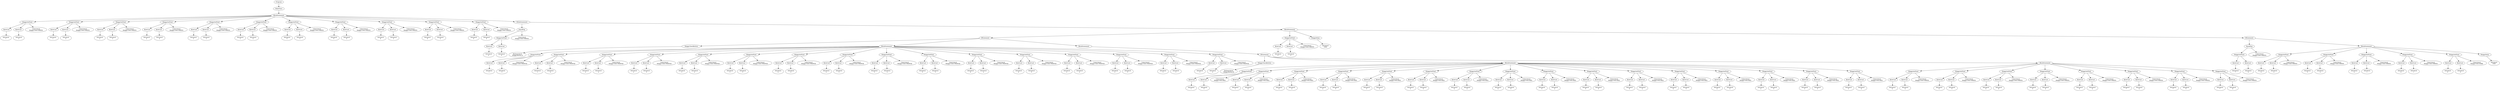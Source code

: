 digraph ASTGraph {
0 [ label="Program" ];
1 [ label="MainClass" ];
0 -> 1
2 [ label="BlockStatement" ];
1 -> 2
3 [ label="MeggySetPixel" ];
2 -> 3
4 [ label="ByteCast" ];
3 -> 4
5 [ label="IntLiteral\n1" ];
4 -> 5
6 [ label="ByteCast" ];
3 -> 6
7 [ label="IntLiteral\n3" ];
6 -> 7
8 [ label="ColorLiteral\nMeggy.Color.GREEN" ];
3 -> 8
9 [ label="MeggySetPixel" ];
2 -> 9
10 [ label="ByteCast" ];
9 -> 10
11 [ label="IntLiteral\n1" ];
10 -> 11
12 [ label="ByteCast" ];
9 -> 12
13 [ label="IntLiteral\n4" ];
12 -> 13
14 [ label="ColorLiteral\nMeggy.Color.GREEN" ];
9 -> 14
15 [ label="MeggySetPixel" ];
2 -> 15
16 [ label="ByteCast" ];
15 -> 16
17 [ label="IntLiteral\n2" ];
16 -> 17
18 [ label="ByteCast" ];
15 -> 18
19 [ label="IntLiteral\n3" ];
18 -> 19
20 [ label="ColorLiteral\nMeggy.Color.GREEN" ];
15 -> 20
21 [ label="MeggySetPixel" ];
2 -> 21
22 [ label="ByteCast" ];
21 -> 22
23 [ label="IntLiteral\n2" ];
22 -> 23
24 [ label="ByteCast" ];
21 -> 24
25 [ label="IntLiteral\n4" ];
24 -> 25
26 [ label="ColorLiteral\nMeggy.Color.GREEN" ];
21 -> 26
27 [ label="MeggySetPixel" ];
2 -> 27
28 [ label="ByteCast" ];
27 -> 28
29 [ label="IntLiteral\n3" ];
28 -> 29
30 [ label="ByteCast" ];
27 -> 30
31 [ label="IntLiteral\n3" ];
30 -> 31
32 [ label="ColorLiteral\nMeggy.Color.GREEN" ];
27 -> 32
33 [ label="MeggySetPixel" ];
2 -> 33
34 [ label="ByteCast" ];
33 -> 34
35 [ label="IntLiteral\n3" ];
34 -> 35
36 [ label="ByteCast" ];
33 -> 36
37 [ label="IntLiteral\n4" ];
36 -> 37
38 [ label="ColorLiteral\nMeggy.Color.GREEN" ];
33 -> 38
39 [ label="MeggySetPixel" ];
2 -> 39
40 [ label="ByteCast" ];
39 -> 40
41 [ label="IntLiteral\n5" ];
40 -> 41
42 [ label="ByteCast" ];
39 -> 42
43 [ label="IntLiteral\n3" ];
42 -> 43
44 [ label="ColorLiteral\nMeggy.Color.GREEN" ];
39 -> 44
45 [ label="MeggySetPixel" ];
2 -> 45
46 [ label="ByteCast" ];
45 -> 46
47 [ label="IntLiteral\n5" ];
46 -> 47
48 [ label="ByteCast" ];
45 -> 48
49 [ label="IntLiteral\n4" ];
48 -> 49
50 [ label="ColorLiteral\nMeggy.Color.GREEN" ];
45 -> 50
51 [ label="MeggySetPixel" ];
2 -> 51
52 [ label="ByteCast" ];
51 -> 52
53 [ label="IntLiteral\n6" ];
52 -> 53
54 [ label="ByteCast" ];
51 -> 54
55 [ label="IntLiteral\n3" ];
54 -> 55
56 [ label="ColorLiteral\nMeggy.Color.GREEN" ];
51 -> 56
57 [ label="MeggySetPixel" ];
2 -> 57
58 [ label="ByteCast" ];
57 -> 58
59 [ label="IntLiteral\n6" ];
58 -> 59
60 [ label="ByteCast" ];
57 -> 60
61 [ label="IntLiteral\n4" ];
60 -> 61
62 [ label="ColorLiteral\nMeggy.Color.GREEN" ];
57 -> 62
63 [ label="MeggySetPixel" ];
2 -> 63
64 [ label="ByteCast" ];
63 -> 64
65 [ label="IntLiteral\n0" ];
64 -> 65
66 [ label="ByteCast" ];
63 -> 66
67 [ label="IntLiteral\n0" ];
66 -> 67
68 [ label="ColorLiteral\nMeggy.Color.GREEN" ];
63 -> 68
69 [ label="WhileStatement" ];
2 -> 69
70 [ label="EqualExp" ];
69 -> 70
71 [ label="MeggyGetPixel" ];
70 -> 71
72 [ label="ByteCast" ];
71 -> 72
73 [ label="IntLiteral\n0" ];
72 -> 73
74 [ label="ByteCast" ];
71 -> 74
75 [ label="IntLiteral\n0" ];
74 -> 75
76 [ label="ColorLiteral\nMeggy.Color.GREEN" ];
70 -> 76
77 [ label="BlockStatement" ];
69 -> 77
78 [ label="IfStatement" ];
77 -> 78
79 [ label="MeggyCheckButton" ];
78 -> 79
80 [ label="ButtonLiteral\nMeggy.Button.A" ];
79 -> 80
81 [ label="BlockStatement" ];
78 -> 81
82 [ label="MeggySetPixel" ];
81 -> 82
83 [ label="ByteCast" ];
82 -> 83
84 [ label="IntLiteral\n1" ];
83 -> 84
85 [ label="ByteCast" ];
82 -> 85
86 [ label="IntLiteral\n3" ];
85 -> 86
87 [ label="ColorLiteral\nMeggy.Color.ORANGE" ];
82 -> 87
88 [ label="MeggySetPixel" ];
81 -> 88
89 [ label="ByteCast" ];
88 -> 89
90 [ label="IntLiteral\n1" ];
89 -> 90
91 [ label="ByteCast" ];
88 -> 91
92 [ label="IntLiteral\n4" ];
91 -> 92
93 [ label="ColorLiteral\nMeggy.Color.ORANGE" ];
88 -> 93
94 [ label="MeggySetPixel" ];
81 -> 94
95 [ label="ByteCast" ];
94 -> 95
96 [ label="IntLiteral\n2" ];
95 -> 96
97 [ label="ByteCast" ];
94 -> 97
98 [ label="IntLiteral\n2" ];
97 -> 98
99 [ label="ColorLiteral\nMeggy.Color.ORANGE" ];
94 -> 99
100 [ label="MeggySetPixel" ];
81 -> 100
101 [ label="ByteCast" ];
100 -> 101
102 [ label="IntLiteral\n2" ];
101 -> 102
103 [ label="ByteCast" ];
100 -> 103
104 [ label="IntLiteral\n5" ];
103 -> 104
105 [ label="ColorLiteral\nMeggy.Color.ORANGE" ];
100 -> 105
106 [ label="MeggySetPixel" ];
81 -> 106
107 [ label="ByteCast" ];
106 -> 107
108 [ label="IntLiteral\n3" ];
107 -> 108
109 [ label="ByteCast" ];
106 -> 109
110 [ label="IntLiteral\n2" ];
109 -> 110
111 [ label="ColorLiteral\nMeggy.Color.ORANGE" ];
106 -> 111
112 [ label="MeggySetPixel" ];
81 -> 112
113 [ label="ByteCast" ];
112 -> 113
114 [ label="IntLiteral\n3" ];
113 -> 114
115 [ label="ByteCast" ];
112 -> 115
116 [ label="IntLiteral\n5" ];
115 -> 116
117 [ label="ColorLiteral\nMeggy.Color.ORANGE" ];
112 -> 117
118 [ label="MeggySetPixel" ];
81 -> 118
119 [ label="ByteCast" ];
118 -> 119
120 [ label="IntLiteral\n4" ];
119 -> 120
121 [ label="ByteCast" ];
118 -> 121
122 [ label="IntLiteral\n2" ];
121 -> 122
123 [ label="ColorLiteral\nMeggy.Color.ORANGE" ];
118 -> 123
124 [ label="MeggySetPixel" ];
81 -> 124
125 [ label="ByteCast" ];
124 -> 125
126 [ label="IntLiteral\n4" ];
125 -> 126
127 [ label="ByteCast" ];
124 -> 127
128 [ label="IntLiteral\n5" ];
127 -> 128
129 [ label="ColorLiteral\nMeggy.Color.ORANGE" ];
124 -> 129
130 [ label="MeggySetPixel" ];
81 -> 130
131 [ label="ByteCast" ];
130 -> 131
132 [ label="IntLiteral\n5" ];
131 -> 132
133 [ label="ByteCast" ];
130 -> 133
134 [ label="IntLiteral\n2" ];
133 -> 134
135 [ label="ColorLiteral\nMeggy.Color.ORANGE" ];
130 -> 135
136 [ label="MeggySetPixel" ];
81 -> 136
137 [ label="ByteCast" ];
136 -> 137
138 [ label="IntLiteral\n5" ];
137 -> 138
139 [ label="ByteCast" ];
136 -> 139
140 [ label="IntLiteral\n5" ];
139 -> 140
141 [ label="ColorLiteral\nMeggy.Color.ORANGE" ];
136 -> 141
142 [ label="MeggySetPixel" ];
81 -> 142
143 [ label="ByteCast" ];
142 -> 143
144 [ label="IntLiteral\n6" ];
143 -> 144
145 [ label="ByteCast" ];
142 -> 145
146 [ label="IntLiteral\n2" ];
145 -> 146
147 [ label="ColorLiteral\nMeggy.Color.ORANGE" ];
142 -> 147
148 [ label="MeggySetPixel" ];
81 -> 148
149 [ label="ByteCast" ];
148 -> 149
150 [ label="IntLiteral\n6" ];
149 -> 150
151 [ label="ByteCast" ];
148 -> 151
152 [ label="IntLiteral\n5" ];
151 -> 152
153 [ label="ColorLiteral\nMeggy.Color.ORANGE" ];
148 -> 153
154 [ label="MeggySetPixel" ];
81 -> 154
155 [ label="ByteCast" ];
154 -> 155
156 [ label="IntLiteral\n2" ];
155 -> 156
157 [ label="ByteCast" ];
154 -> 157
158 [ label="IntLiteral\n2" ];
157 -> 158
159 [ label="ColorLiteral\nMeggy.Color.ORANGE" ];
154 -> 159
160 [ label="MeggySetPixel" ];
81 -> 160
161 [ label="ByteCast" ];
160 -> 161
162 [ label="IntLiteral\n2" ];
161 -> 162
163 [ label="ByteCast" ];
160 -> 163
164 [ label="IntLiteral\n5" ];
163 -> 164
165 [ label="ColorLiteral\nMeggy.Color.ORANGE" ];
160 -> 165
166 [ label="MeggySetPixel" ];
81 -> 166
167 [ label="ByteCast" ];
166 -> 167
168 [ label="IntLiteral\n3" ];
167 -> 168
169 [ label="ByteCast" ];
166 -> 169
170 [ label="IntLiteral\n3" ];
169 -> 170
171 [ label="ColorLiteral\nMeggy.Color.ORANGE" ];
166 -> 171
172 [ label="MeggySetPixel" ];
81 -> 172
173 [ label="ByteCast" ];
172 -> 173
174 [ label="IntLiteral\n3" ];
173 -> 174
175 [ label="ByteCast" ];
172 -> 175
176 [ label="IntLiteral\n4" ];
175 -> 176
177 [ label="ColorLiteral\nMeggy.Color.ORANGE" ];
172 -> 177
178 [ label="BlockStatement" ];
78 -> 178
179 [ label="IfStatement" ];
178 -> 179
180 [ label="MeggyCheckButton" ];
179 -> 180
181 [ label="ButtonLiteral\nMeggy.Button.B" ];
180 -> 181
182 [ label="BlockStatement" ];
179 -> 182
183 [ label="MeggySetPixel" ];
182 -> 183
184 [ label="ByteCast" ];
183 -> 184
185 [ label="IntLiteral\n1" ];
184 -> 185
186 [ label="ByteCast" ];
183 -> 186
187 [ label="IntLiteral\n3" ];
186 -> 187
188 [ label="ColorLiteral\nMeggy.Color.RED" ];
183 -> 188
189 [ label="MeggySetPixel" ];
182 -> 189
190 [ label="ByteCast" ];
189 -> 190
191 [ label="IntLiteral\n1" ];
190 -> 191
192 [ label="ByteCast" ];
189 -> 192
193 [ label="IntLiteral\n4" ];
192 -> 193
194 [ label="ColorLiteral\nMeggy.Color.RED" ];
189 -> 194
195 [ label="MeggySetPixel" ];
182 -> 195
196 [ label="ByteCast" ];
195 -> 196
197 [ label="IntLiteral\n2" ];
196 -> 197
198 [ label="ByteCast" ];
195 -> 198
199 [ label="IntLiteral\n2" ];
198 -> 199
200 [ label="ColorLiteral\nMeggy.Color.RED" ];
195 -> 200
201 [ label="MeggySetPixel" ];
182 -> 201
202 [ label="ByteCast" ];
201 -> 202
203 [ label="IntLiteral\n2" ];
202 -> 203
204 [ label="ByteCast" ];
201 -> 204
205 [ label="IntLiteral\n5" ];
204 -> 205
206 [ label="ColorLiteral\nMeggy.Color.RED" ];
201 -> 206
207 [ label="MeggySetPixel" ];
182 -> 207
208 [ label="ByteCast" ];
207 -> 208
209 [ label="IntLiteral\n3" ];
208 -> 209
210 [ label="ByteCast" ];
207 -> 210
211 [ label="IntLiteral\n2" ];
210 -> 211
212 [ label="ColorLiteral\nMeggy.Color.RED" ];
207 -> 212
213 [ label="MeggySetPixel" ];
182 -> 213
214 [ label="ByteCast" ];
213 -> 214
215 [ label="IntLiteral\n3" ];
214 -> 215
216 [ label="ByteCast" ];
213 -> 216
217 [ label="IntLiteral\n5" ];
216 -> 217
218 [ label="ColorLiteral\nMeggy.Color.RED" ];
213 -> 218
219 [ label="MeggySetPixel" ];
182 -> 219
220 [ label="ByteCast" ];
219 -> 220
221 [ label="IntLiteral\n4" ];
220 -> 221
222 [ label="ByteCast" ];
219 -> 222
223 [ label="IntLiteral\n2" ];
222 -> 223
224 [ label="ColorLiteral\nMeggy.Color.RED" ];
219 -> 224
225 [ label="MeggySetPixel" ];
182 -> 225
226 [ label="ByteCast" ];
225 -> 226
227 [ label="IntLiteral\n4" ];
226 -> 227
228 [ label="ByteCast" ];
225 -> 228
229 [ label="IntLiteral\n5" ];
228 -> 229
230 [ label="ColorLiteral\nMeggy.Color.RED" ];
225 -> 230
231 [ label="MeggySetPixel" ];
182 -> 231
232 [ label="ByteCast" ];
231 -> 232
233 [ label="IntLiteral\n5" ];
232 -> 233
234 [ label="ByteCast" ];
231 -> 234
235 [ label="IntLiteral\n2" ];
234 -> 235
236 [ label="ColorLiteral\nMeggy.Color.RED" ];
231 -> 236
237 [ label="MeggySetPixel" ];
182 -> 237
238 [ label="ByteCast" ];
237 -> 238
239 [ label="IntLiteral\n5" ];
238 -> 239
240 [ label="ByteCast" ];
237 -> 240
241 [ label="IntLiteral\n5" ];
240 -> 241
242 [ label="ColorLiteral\nMeggy.Color.RED" ];
237 -> 242
243 [ label="MeggySetPixel" ];
182 -> 243
244 [ label="ByteCast" ];
243 -> 244
245 [ label="IntLiteral\n6" ];
244 -> 245
246 [ label="ByteCast" ];
243 -> 246
247 [ label="IntLiteral\n2" ];
246 -> 247
248 [ label="ColorLiteral\nMeggy.Color.RED" ];
243 -> 248
249 [ label="MeggySetPixel" ];
182 -> 249
250 [ label="ByteCast" ];
249 -> 250
251 [ label="IntLiteral\n6" ];
250 -> 251
252 [ label="ByteCast" ];
249 -> 252
253 [ label="IntLiteral\n5" ];
252 -> 253
254 [ label="ColorLiteral\nMeggy.Color.RED" ];
249 -> 254
255 [ label="MeggySetPixel" ];
182 -> 255
256 [ label="ByteCast" ];
255 -> 256
257 [ label="IntLiteral\n2" ];
256 -> 257
258 [ label="ByteCast" ];
255 -> 258
259 [ label="IntLiteral\n2" ];
258 -> 259
260 [ label="ColorLiteral\nMeggy.Color.RED" ];
255 -> 260
261 [ label="MeggySetPixel" ];
182 -> 261
262 [ label="ByteCast" ];
261 -> 262
263 [ label="IntLiteral\n2" ];
262 -> 263
264 [ label="ByteCast" ];
261 -> 264
265 [ label="IntLiteral\n5" ];
264 -> 265
266 [ label="ColorLiteral\nMeggy.Color.RED" ];
261 -> 266
267 [ label="MeggySetPixel" ];
182 -> 267
268 [ label="ByteCast" ];
267 -> 268
269 [ label="IntLiteral\n3" ];
268 -> 269
270 [ label="ByteCast" ];
267 -> 270
271 [ label="IntLiteral\n3" ];
270 -> 271
272 [ label="ColorLiteral\nMeggy.Color.RED" ];
267 -> 272
273 [ label="MeggySetPixel" ];
182 -> 273
274 [ label="ByteCast" ];
273 -> 274
275 [ label="IntLiteral\n3" ];
274 -> 275
276 [ label="ByteCast" ];
273 -> 276
277 [ label="IntLiteral\n4" ];
276 -> 277
278 [ label="ColorLiteral\nMeggy.Color.RED" ];
273 -> 278
279 [ label="BlockStatement" ];
179 -> 279
280 [ label="MeggySetPixel" ];
279 -> 280
281 [ label="ByteCast" ];
280 -> 281
282 [ label="IntLiteral\n4" ];
281 -> 282
283 [ label="ByteCast" ];
280 -> 283
284 [ label="IntLiteral\n4" ];
283 -> 284
285 [ label="ColorLiteral\nMeggy.Color.GREEN" ];
280 -> 285
286 [ label="MeggySetPixel" ];
279 -> 286
287 [ label="ByteCast" ];
286 -> 287
288 [ label="IntLiteral\n4" ];
287 -> 288
289 [ label="ByteCast" ];
286 -> 289
290 [ label="IntLiteral\n5" ];
289 -> 290
291 [ label="ColorLiteral\nMeggy.Color.GREEN" ];
286 -> 291
292 [ label="MeggySetPixel" ];
279 -> 292
293 [ label="ByteCast" ];
292 -> 293
294 [ label="IntLiteral\n4" ];
293 -> 294
295 [ label="ByteCast" ];
292 -> 295
296 [ label="IntLiteral\n6" ];
295 -> 296
297 [ label="ColorLiteral\nMeggy.Color.GREEN" ];
292 -> 297
298 [ label="MeggySetPixel" ];
279 -> 298
299 [ label="ByteCast" ];
298 -> 299
300 [ label="IntLiteral\n5" ];
299 -> 300
301 [ label="ByteCast" ];
298 -> 301
302 [ label="IntLiteral\n4" ];
301 -> 302
303 [ label="ColorLiteral\nMeggy.Color.GREEN" ];
298 -> 303
304 [ label="MeggySetPixel" ];
279 -> 304
305 [ label="ByteCast" ];
304 -> 305
306 [ label="IntLiteral\n6" ];
305 -> 306
307 [ label="ByteCast" ];
304 -> 307
308 [ label="IntLiteral\n4" ];
307 -> 308
309 [ label="ColorLiteral\nMeggy.Color.GREEN" ];
304 -> 309
310 [ label="MeggySetPixel" ];
279 -> 310
311 [ label="ByteCast" ];
310 -> 311
312 [ label="IntLiteral\n7" ];
311 -> 312
313 [ label="ByteCast" ];
310 -> 313
314 [ label="IntLiteral\n4" ];
313 -> 314
315 [ label="ColorLiteral\nMeggy.Color.GREEN" ];
310 -> 315
316 [ label="MeggySetPixel" ];
279 -> 316
317 [ label="ByteCast" ];
316 -> 317
318 [ label="IntLiteral\n7" ];
317 -> 318
319 [ label="ByteCast" ];
316 -> 319
320 [ label="IntLiteral\n5" ];
319 -> 320
321 [ label="ColorLiteral\nMeggy.Color.GREEN" ];
316 -> 321
322 [ label="MeggySetPixel" ];
279 -> 322
323 [ label="ByteCast" ];
322 -> 323
324 [ label="IntLiteral\n7" ];
323 -> 324
325 [ label="ByteCast" ];
322 -> 325
326 [ label="IntLiteral\n6" ];
325 -> 326
327 [ label="ColorLiteral\nMeggy.Color.GREEN" ];
322 -> 327
328 [ label="MeggySetPixel" ];
77 -> 328
329 [ label="ByteCast" ];
328 -> 329
330 [ label="IntLiteral\n0" ];
329 -> 330
331 [ label="ByteCast" ];
328 -> 331
332 [ label="IntLiteral\n0" ];
331 -> 332
333 [ label="ColorLiteral\nMeggy.Color.GREEN" ];
328 -> 333
334 [ label="MeggyDelay" ];
77 -> 334
335 [ label="IntLiteral\n1000" ];
334 -> 335
336 [ label="IfStatement" ];
77 -> 336
337 [ label="EqualExp" ];
336 -> 337
338 [ label="MeggyGetPixel" ];
337 -> 338
339 [ label="ByteCast" ];
338 -> 339
340 [ label="IntLiteral\n7" ];
339 -> 340
341 [ label="ByteCast" ];
338 -> 341
342 [ label="IntLiteral\n6" ];
341 -> 342
343 [ label="ColorLiteral\nMeggy.Color.GREEN" ];
337 -> 343
344 [ label="BlockStatement" ];
336 -> 344
345 [ label="MeggySetPixel" ];
344 -> 345
346 [ label="ByteCast" ];
345 -> 346
347 [ label="IntLiteral\n4" ];
346 -> 347
348 [ label="ByteCast" ];
345 -> 348
349 [ label="IntLiteral\n2" ];
348 -> 349
350 [ label="ColorLiteral\nMeggy.Color.GREEN" ];
345 -> 350
351 [ label="MeggySetPixel" ];
344 -> 351
352 [ label="ByteCast" ];
351 -> 352
353 [ label="IntLiteral\n5" ];
352 -> 353
354 [ label="ByteCast" ];
351 -> 354
355 [ label="IntLiteral\n2" ];
354 -> 355
356 [ label="ColorLiteral\nMeggy.Color.GREEN" ];
351 -> 356
357 [ label="MeggySetPixel" ];
344 -> 357
358 [ label="ByteCast" ];
357 -> 358
359 [ label="IntLiteral\n4" ];
358 -> 359
360 [ label="ByteCast" ];
357 -> 360
361 [ label="IntLiteral\n1" ];
360 -> 361
362 [ label="ColorLiteral\nMeggy.Color.GREEN" ];
357 -> 362
363 [ label="MeggySetPixel" ];
344 -> 363
364 [ label="ByteCast" ];
363 -> 364
365 [ label="IntLiteral\n4" ];
364 -> 365
366 [ label="ByteCast" ];
363 -> 366
367 [ label="IntLiteral\n1" ];
366 -> 367
368 [ label="ColorLiteral\nMeggy.Color.GREEN" ];
363 -> 368
369 [ label="MeggySetPixel" ];
344 -> 369
370 [ label="ByteCast" ];
369 -> 370
371 [ label="IntLiteral\n0" ];
370 -> 371
372 [ label="ByteCast" ];
369 -> 372
373 [ label="IntLiteral\n0" ];
372 -> 373
374 [ label="ColorLiteral\nMeggy.Color.DARK" ];
369 -> 374
375 [ label="MeggyDelay" ];
344 -> 375
376 [ label="IntLiteral\n1000" ];
375 -> 376
}
